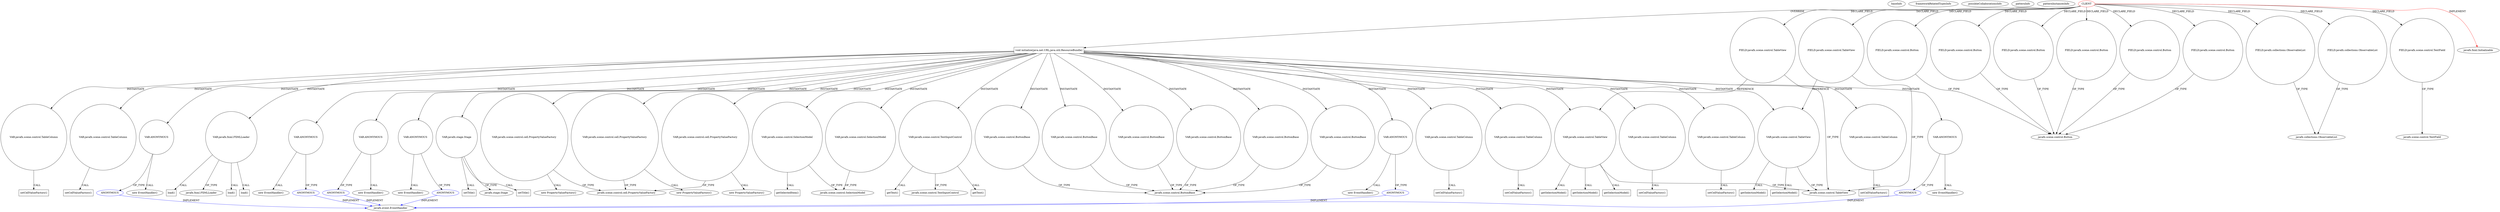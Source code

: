 digraph {
baseInfo[graphId=1645,category="pattern",isAnonymous=false,possibleRelation=true]
frameworkRelatedTypesInfo[0="javafx.fxml.Initializable"]
possibleCollaborationsInfo[0="1645~INSTANTIATION-OVERRIDING_METHOD_DECLARATION-~javafx.fxml.Initializable ~javafx.event.EventHandler ~false~true",1="1645~INSTANTIATION-OVERRIDING_METHOD_DECLARATION-~javafx.fxml.Initializable ~javafx.event.EventHandler ~false~true",2="1645~INSTANTIATION-OVERRIDING_METHOD_DECLARATION-~javafx.fxml.Initializable ~javafx.event.EventHandler ~false~true",3="1645~INSTANTIATION-OVERRIDING_METHOD_DECLARATION-~javafx.fxml.Initializable ~javafx.event.EventHandler ~false~true",4="1645~INSTANTIATION-OVERRIDING_METHOD_DECLARATION-~javafx.fxml.Initializable ~javafx.event.EventHandler ~false~true",5="1645~INSTANTIATION-OVERRIDING_METHOD_DECLARATION-~javafx.fxml.Initializable ~javafx.event.EventHandler ~false~true"]
patternInfo[frequency=2.0,patternRootClient=0]
patternInstancesInfo[0="diogocs1-FPessoais~/diogocs1-FPessoais/FPessoais-master/FinancasPessoais/src/app/controllers/HomeController.java~HomeController~2490",1="crosswords-testEnvironment~/crosswords-testEnvironment/testEnvironment-master/src/GUI/MainController.java~MainController~2315"]
87[label="javafx.scene.control.cell.PropertyValueFactory",vertexType="FRAMEWORK_CLASS_TYPE",isFrameworkType=false]
122[label="VAR:javafx.scene.control.cell.PropertyValueFactory",vertexType="VARIABLE_EXPRESION",isFrameworkType=false,shape=circle]
81[label="void initialize(java.net.URL,java.util.ResourceBundle)",vertexType="OVERRIDING_METHOD_DECLARATION",isFrameworkType=false,shape=box]
0[label="CLIENT",vertexType="ROOT_CLIENT_CLASS_DECLARATION",isFrameworkType=false,color=red]
4[label="FIELD:javafx.scene.control.Button",vertexType="FIELD_DECLARATION",isFrameworkType=false,shape=circle]
24[label="FIELD:javafx.scene.control.Button",vertexType="FIELD_DECLARATION",isFrameworkType=false,shape=circle]
8[label="FIELD:javafx.scene.control.Button",vertexType="FIELD_DECLARATION",isFrameworkType=false,shape=circle]
61[label="FIELD:javafx.scene.control.Button",vertexType="FIELD_DECLARATION",isFrameworkType=false,shape=circle]
6[label="FIELD:javafx.scene.control.Button",vertexType="FIELD_DECLARATION",isFrameworkType=false,shape=circle]
26[label="FIELD:javafx.scene.control.Button",vertexType="FIELD_DECLARATION",isFrameworkType=false,shape=circle]
46[label="FIELD:javafx.collections.ObservableList",vertexType="FIELD_DECLARATION",isFrameworkType=false,shape=circle]
43[label="javafx.collections.ObservableList",vertexType="FRAMEWORK_INTERFACE_TYPE",isFrameworkType=false]
42[label="FIELD:javafx.collections.ObservableList",vertexType="FIELD_DECLARATION",isFrameworkType=false,shape=circle]
229[label="VAR:javafx.scene.control.SelectionModel",vertexType="VARIABLE_EXPRESION",isFrameworkType=false,shape=circle]
230[label="getSelectedItem()",vertexType="INSIDE_CALL",isFrameworkType=false,shape=box]
176[label="javafx.scene.control.SelectionModel",vertexType="FRAMEWORK_CLASS_TYPE",isFrameworkType=false]
339[label="VAR:javafx.scene.control.SelectionModel",vertexType="VARIABLE_EXPRESION",isFrameworkType=false,shape=circle]
121[label="new PropertyValueFactory()",vertexType="CONSTRUCTOR_CALL",isFrameworkType=false]
245[label="VAR:javafx.scene.control.TextInputControl",vertexType="VARIABLE_EXPRESION",isFrameworkType=false,shape=circle]
234[label="VAR:javafx.scene.control.ButtonBase",vertexType="VARIABLE_EXPRESION",isFrameworkType=false,shape=circle]
129[label="javafx.scene.control.ButtonBase",vertexType="FRAMEWORK_CLASS_TYPE",isFrameworkType=false]
127[label="VAR:javafx.scene.control.ButtonBase",vertexType="VARIABLE_EXPRESION",isFrameworkType=false,shape=circle]
293[label="VAR:javafx.scene.control.ButtonBase",vertexType="VARIABLE_EXPRESION",isFrameworkType=false,shape=circle]
161[label="VAR:javafx.scene.control.ButtonBase",vertexType="VARIABLE_EXPRESION",isFrameworkType=false,shape=circle]
383[label="VAR:javafx.scene.control.ButtonBase",vertexType="VARIABLE_EXPRESION",isFrameworkType=false,shape=circle]
346[label="VAR:javafx.scene.control.ButtonBase",vertexType="VARIABLE_EXPRESION",isFrameworkType=false,shape=circle]
5[label="javafx.scene.control.Button",vertexType="FRAMEWORK_CLASS_TYPE",isFrameworkType=false]
247[label="javafx.scene.control.TextInputControl",vertexType="FRAMEWORK_CLASS_TYPE",isFrameworkType=false]
77[label="FIELD:javafx.scene.control.TextField",vertexType="FIELD_DECLARATION",isFrameworkType=false,shape=circle]
92[label="VAR:javafx.scene.control.cell.PropertyValueFactory",vertexType="VARIABLE_EXPRESION",isFrameworkType=false,shape=circle]
91[label="new PropertyValueFactory()",vertexType="CONSTRUCTOR_CALL",isFrameworkType=false]
98[label="VAR:javafx.scene.control.cell.PropertyValueFactory",vertexType="VARIABLE_EXPRESION",isFrameworkType=false,shape=circle]
97[label="new PropertyValueFactory()",vertexType="CONSTRUCTOR_CALL",isFrameworkType=false]
249[label="getText()",vertexType="INSIDE_CALL",isFrameworkType=false,shape=box]
279[label="getText()",vertexType="INSIDE_CALL",isFrameworkType=false,shape=box]
131[label="VAR:ANONYMOUS",vertexType="VARIABLE_EXPRESION",isFrameworkType=false,shape=circle]
132[label="ANONYMOUS",vertexType="REFERENCE_ANONYMOUS_DECLARATION",isFrameworkType=false,color=blue]
130[label="new EventHandler()",vertexType="CONSTRUCTOR_CALL",isFrameworkType=false]
133[label="javafx.event.EventHandler",vertexType="FRAMEWORK_INTERFACE_TYPE",isFrameworkType=false]
166[label="ANONYMOUS",vertexType="REFERENCE_ANONYMOUS_DECLARATION",isFrameworkType=false,color=blue]
388[label="ANONYMOUS",vertexType="REFERENCE_ANONYMOUS_DECLARATION",isFrameworkType=false,color=blue]
329[label="ANONYMOUS",vertexType="REFERENCE_ANONYMOUS_DECLARATION",isFrameworkType=false,color=blue]
270[label="ANONYMOUS",vertexType="REFERENCE_ANONYMOUS_DECLARATION",isFrameworkType=false,color=blue]
298[label="ANONYMOUS",vertexType="REFERENCE_ANONYMOUS_DECLARATION",isFrameworkType=false,color=blue]
269[label="VAR:ANONYMOUS",vertexType="VARIABLE_EXPRESION",isFrameworkType=false,shape=circle]
268[label="new EventHandler()",vertexType="CONSTRUCTOR_CALL",isFrameworkType=false]
165[label="VAR:ANONYMOUS",vertexType="VARIABLE_EXPRESION",isFrameworkType=false,shape=circle]
164[label="new EventHandler()",vertexType="CONSTRUCTOR_CALL",isFrameworkType=false]
328[label="VAR:ANONYMOUS",vertexType="VARIABLE_EXPRESION",isFrameworkType=false,shape=circle]
327[label="new EventHandler()",vertexType="CONSTRUCTOR_CALL",isFrameworkType=false]
387[label="VAR:ANONYMOUS",vertexType="VARIABLE_EXPRESION",isFrameworkType=false,shape=circle]
386[label="new EventHandler()",vertexType="CONSTRUCTOR_CALL",isFrameworkType=false]
297[label="VAR:ANONYMOUS",vertexType="VARIABLE_EXPRESION",isFrameworkType=false,shape=circle]
296[label="new EventHandler()",vertexType="CONSTRUCTOR_CALL",isFrameworkType=false]
1[label="javafx.fxml.Initializable",vertexType="FRAMEWORK_INTERFACE_TYPE",isFrameworkType=false]
147[label="VAR:javafx.stage.Stage",vertexType="VARIABLE_EXPRESION",isFrameworkType=false,shape=circle]
148[label="setTitle()",vertexType="INSIDE_CALL",isFrameworkType=false,shape=box]
186[label="setTitle()",vertexType="INSIDE_CALL",isFrameworkType=false,shape=box]
54[label="javafx.stage.Stage",vertexType="FRAMEWORK_CLASS_TYPE",isFrameworkType=false]
78[label="javafx.scene.control.TextField",vertexType="FRAMEWORK_CLASS_TYPE",isFrameworkType=false]
177[label="VAR:javafx.scene.control.TableView",vertexType="VARIABLE_EXPRESION",isFrameworkType=false,shape=circle]
178[label="getSelectionModel()",vertexType="INSIDE_CALL",isFrameworkType=false,shape=box]
210[label="getSelectionModel()",vertexType="INSIDE_CALL",isFrameworkType=false,shape=box]
233[label="getSelectionModel()",vertexType="INSIDE_CALL",isFrameworkType=false,shape=box]
73[label="FIELD:javafx.scene.control.TableView",vertexType="FIELD_DECLARATION",isFrameworkType=false,shape=circle]
71[label="FIELD:javafx.scene.control.TableView",vertexType="FIELD_DECLARATION",isFrameworkType=false,shape=circle]
112[label="VAR:javafx.scene.control.TableColumn",vertexType="VARIABLE_EXPRESION",isFrameworkType=false,shape=circle]
94[label="VAR:javafx.scene.control.TableColumn",vertexType="VARIABLE_EXPRESION",isFrameworkType=false,shape=circle]
100[label="VAR:javafx.scene.control.TableColumn",vertexType="VARIABLE_EXPRESION",isFrameworkType=false,shape=circle]
106[label="VAR:javafx.scene.control.TableColumn",vertexType="VARIABLE_EXPRESION",isFrameworkType=false,shape=circle]
88[label="VAR:javafx.scene.control.TableColumn",vertexType="VARIABLE_EXPRESION",isFrameworkType=false,shape=circle]
82[label="VAR:javafx.scene.control.TableColumn",vertexType="VARIABLE_EXPRESION",isFrameworkType=false,shape=circle]
118[label="VAR:javafx.scene.control.TableColumn",vertexType="VARIABLE_EXPRESION",isFrameworkType=false,shape=circle]
135[label="VAR:javafx.fxml.FXMLLoader",vertexType="VARIABLE_EXPRESION",isFrameworkType=false,shape=circle]
136[label="javafx.fxml.FXMLLoader",vertexType="FRAMEWORK_CLASS_TYPE",isFrameworkType=false]
72[label="javafx.scene.control.TableView",vertexType="FRAMEWORK_CLASS_TYPE",isFrameworkType=false]
393[label="load()",vertexType="INSIDE_CALL",isFrameworkType=false,shape=box]
171[label="load()",vertexType="INSIDE_CALL",isFrameworkType=false,shape=box]
138[label="load()",vertexType="INSIDE_CALL",isFrameworkType=false,shape=box]
107[label="setCellValueFactory()",vertexType="INSIDE_CALL",isFrameworkType=false,shape=box]
95[label="setCellValueFactory()",vertexType="INSIDE_CALL",isFrameworkType=false,shape=box]
101[label="setCellValueFactory()",vertexType="INSIDE_CALL",isFrameworkType=false,shape=box]
119[label="setCellValueFactory()",vertexType="INSIDE_CALL",isFrameworkType=false,shape=box]
89[label="setCellValueFactory()",vertexType="INSIDE_CALL",isFrameworkType=false,shape=box]
113[label="setCellValueFactory()",vertexType="INSIDE_CALL",isFrameworkType=false,shape=box]
83[label="setCellValueFactory()",vertexType="INSIDE_CALL",isFrameworkType=false,shape=box]
334[label="VAR:javafx.scene.control.TableView",vertexType="VARIABLE_EXPRESION",isFrameworkType=false,shape=circle]
335[label="getSelectionModel()",vertexType="INSIDE_CALL",isFrameworkType=false,shape=box]
363[label="getSelectionModel()",vertexType="INSIDE_CALL",isFrameworkType=false,shape=box]
81->234[label="INSTANTIATE"]
147->54[label="OF_TYPE"]
71->72[label="OF_TYPE"]
339->176[label="OF_TYPE"]
81->94[label="INSTANTIATE"]
0->73[label="DECLARE_FIELD"]
388->133[label="IMPLEMENT",color=blue]
6->5[label="OF_TYPE"]
135->136[label="OF_TYPE"]
0->81[label="OVERRIDE"]
81->106[label="INSTANTIATE"]
81->165[label="INSTANTIATE"]
73->334[label="REFERENCE"]
100->101[label="CALL"]
81->122[label="INSTANTIATE"]
269->268[label="CALL"]
122->87[label="OF_TYPE"]
81->339[label="INSTANTIATE"]
81->118[label="INSTANTIATE"]
234->129[label="OF_TYPE"]
122->121[label="CALL"]
81->82[label="INSTANTIATE"]
269->270[label="OF_TYPE"]
81->100[label="INSTANTIATE"]
81->297[label="INSTANTIATE"]
0->8[label="DECLARE_FIELD"]
165->164[label="CALL"]
81->229[label="INSTANTIATE"]
298->133[label="IMPLEMENT",color=blue]
177->233[label="CALL"]
106->107[label="CALL"]
81->383[label="INSTANTIATE"]
118->119[label="CALL"]
334->335[label="CALL"]
166->133[label="IMPLEMENT",color=blue]
0->24[label="DECLARE_FIELD"]
131->130[label="CALL"]
161->129[label="OF_TYPE"]
177->178[label="CALL"]
81->127[label="INSTANTIATE"]
0->1[label="IMPLEMENT",color=red]
42->43[label="OF_TYPE"]
98->87[label="OF_TYPE"]
135->393[label="CALL"]
334->363[label="CALL"]
81->293[label="INSTANTIATE"]
0->42[label="DECLARE_FIELD"]
346->129[label="OF_TYPE"]
0->26[label="DECLARE_FIELD"]
293->129[label="OF_TYPE"]
81->328[label="INSTANTIATE"]
0->77[label="DECLARE_FIELD"]
61->5[label="OF_TYPE"]
24->5[label="OF_TYPE"]
112->113[label="CALL"]
329->133[label="IMPLEMENT",color=blue]
0->46[label="DECLARE_FIELD"]
46->43[label="OF_TYPE"]
8->5[label="OF_TYPE"]
245->249[label="CALL"]
26->5[label="OF_TYPE"]
328->327[label="CALL"]
147->186[label="CALL"]
328->329[label="OF_TYPE"]
92->91[label="CALL"]
245->279[label="CALL"]
88->89[label="CALL"]
81->161[label="INSTANTIATE"]
177->72[label="OF_TYPE"]
387->388[label="OF_TYPE"]
229->230[label="CALL"]
297->298[label="OF_TYPE"]
297->296[label="CALL"]
98->97[label="CALL"]
81->269[label="INSTANTIATE"]
81->98[label="INSTANTIATE"]
81->147[label="INSTANTIATE"]
147->148[label="CALL"]
81->131[label="INSTANTIATE"]
81->92[label="INSTANTIATE"]
81->334[label="INSTANTIATE"]
132->133[label="IMPLEMENT",color=blue]
383->129[label="OF_TYPE"]
81->112[label="INSTANTIATE"]
81->245[label="INSTANTIATE"]
229->176[label="OF_TYPE"]
94->95[label="CALL"]
71->177[label="REFERENCE"]
82->83[label="CALL"]
334->72[label="OF_TYPE"]
0->61[label="DECLARE_FIELD"]
92->87[label="OF_TYPE"]
0->71[label="DECLARE_FIELD"]
81->135[label="INSTANTIATE"]
270->133[label="IMPLEMENT",color=blue]
81->346[label="INSTANTIATE"]
77->78[label="OF_TYPE"]
245->247[label="OF_TYPE"]
165->166[label="OF_TYPE"]
81->88[label="INSTANTIATE"]
0->4[label="DECLARE_FIELD"]
81->387[label="INSTANTIATE"]
127->129[label="OF_TYPE"]
135->138[label="CALL"]
0->6[label="DECLARE_FIELD"]
4->5[label="OF_TYPE"]
135->171[label="CALL"]
387->386[label="CALL"]
131->132[label="OF_TYPE"]
73->72[label="OF_TYPE"]
177->210[label="CALL"]
81->177[label="INSTANTIATE"]
}
